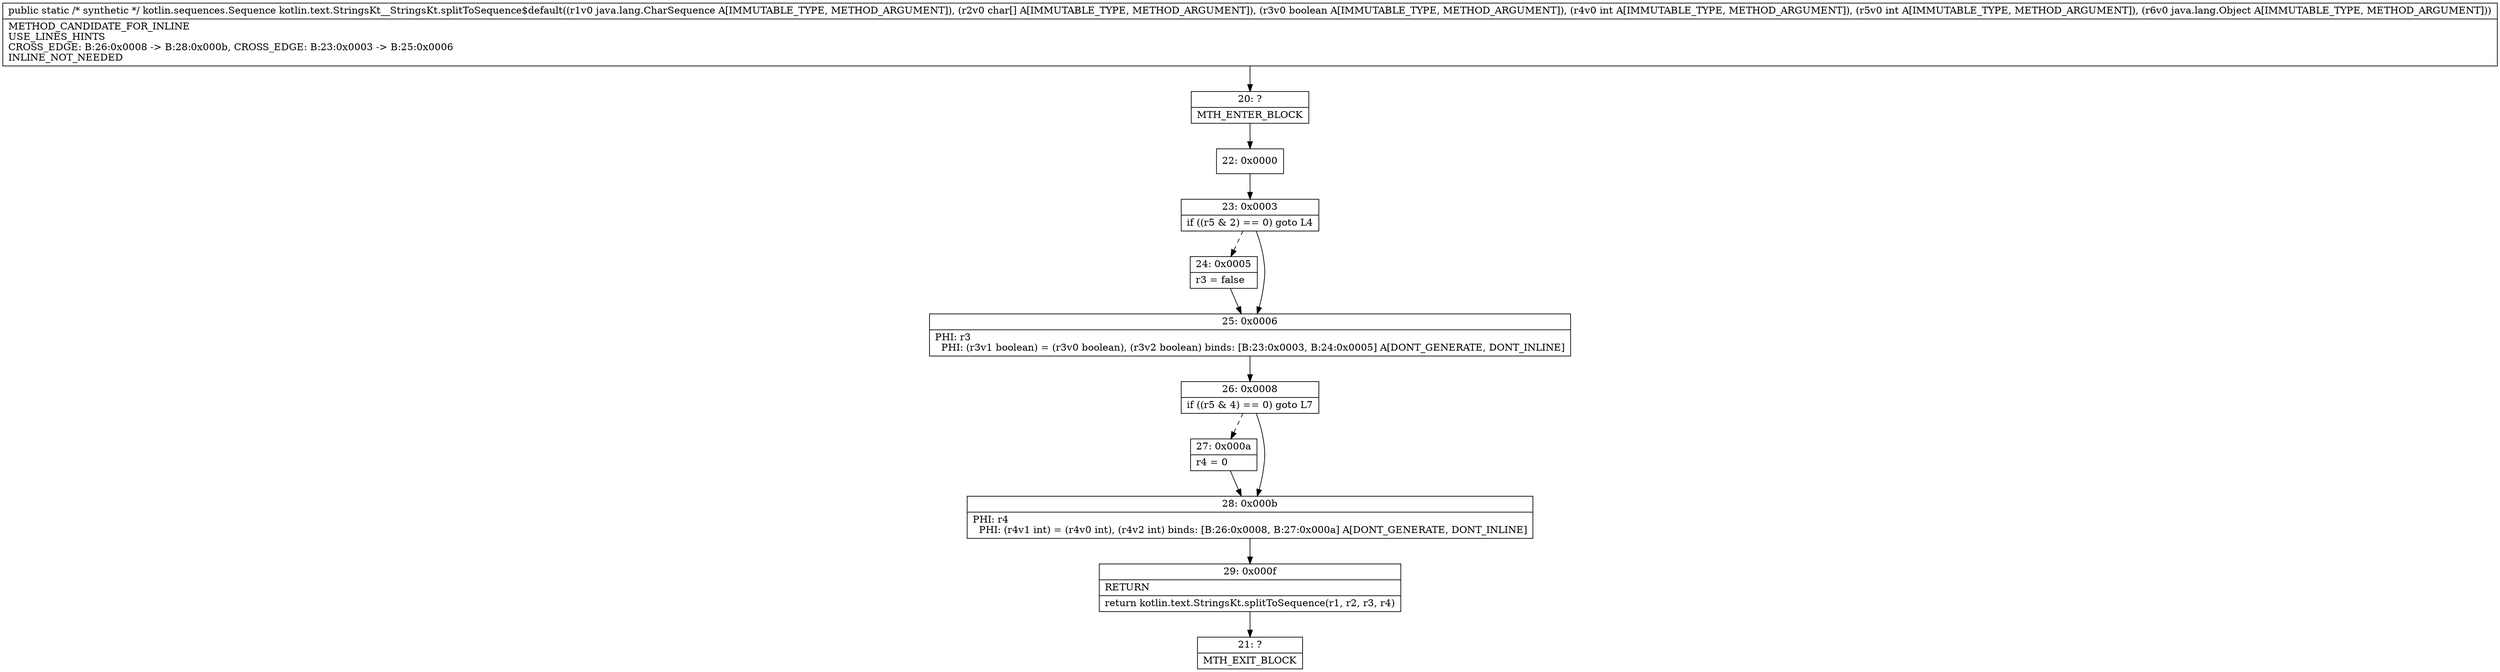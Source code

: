 digraph "CFG forkotlin.text.StringsKt__StringsKt.splitToSequence$default(Ljava\/lang\/CharSequence;[CZIILjava\/lang\/Object;)Lkotlin\/sequences\/Sequence;" {
Node_20 [shape=record,label="{20\:\ ?|MTH_ENTER_BLOCK\l}"];
Node_22 [shape=record,label="{22\:\ 0x0000}"];
Node_23 [shape=record,label="{23\:\ 0x0003|if ((r5 & 2) == 0) goto L4\l}"];
Node_24 [shape=record,label="{24\:\ 0x0005|r3 = false\l}"];
Node_25 [shape=record,label="{25\:\ 0x0006|PHI: r3 \l  PHI: (r3v1 boolean) = (r3v0 boolean), (r3v2 boolean) binds: [B:23:0x0003, B:24:0x0005] A[DONT_GENERATE, DONT_INLINE]\l}"];
Node_26 [shape=record,label="{26\:\ 0x0008|if ((r5 & 4) == 0) goto L7\l}"];
Node_27 [shape=record,label="{27\:\ 0x000a|r4 = 0\l}"];
Node_28 [shape=record,label="{28\:\ 0x000b|PHI: r4 \l  PHI: (r4v1 int) = (r4v0 int), (r4v2 int) binds: [B:26:0x0008, B:27:0x000a] A[DONT_GENERATE, DONT_INLINE]\l}"];
Node_29 [shape=record,label="{29\:\ 0x000f|RETURN\l|return kotlin.text.StringsKt.splitToSequence(r1, r2, r3, r4)\l}"];
Node_21 [shape=record,label="{21\:\ ?|MTH_EXIT_BLOCK\l}"];
MethodNode[shape=record,label="{public static \/* synthetic *\/ kotlin.sequences.Sequence kotlin.text.StringsKt__StringsKt.splitToSequence$default((r1v0 java.lang.CharSequence A[IMMUTABLE_TYPE, METHOD_ARGUMENT]), (r2v0 char[] A[IMMUTABLE_TYPE, METHOD_ARGUMENT]), (r3v0 boolean A[IMMUTABLE_TYPE, METHOD_ARGUMENT]), (r4v0 int A[IMMUTABLE_TYPE, METHOD_ARGUMENT]), (r5v0 int A[IMMUTABLE_TYPE, METHOD_ARGUMENT]), (r6v0 java.lang.Object A[IMMUTABLE_TYPE, METHOD_ARGUMENT]))  | METHOD_CANDIDATE_FOR_INLINE\lUSE_LINES_HINTS\lCROSS_EDGE: B:26:0x0008 \-\> B:28:0x000b, CROSS_EDGE: B:23:0x0003 \-\> B:25:0x0006\lINLINE_NOT_NEEDED\l}"];
MethodNode -> Node_20;Node_20 -> Node_22;
Node_22 -> Node_23;
Node_23 -> Node_24[style=dashed];
Node_23 -> Node_25;
Node_24 -> Node_25;
Node_25 -> Node_26;
Node_26 -> Node_27[style=dashed];
Node_26 -> Node_28;
Node_27 -> Node_28;
Node_28 -> Node_29;
Node_29 -> Node_21;
}

